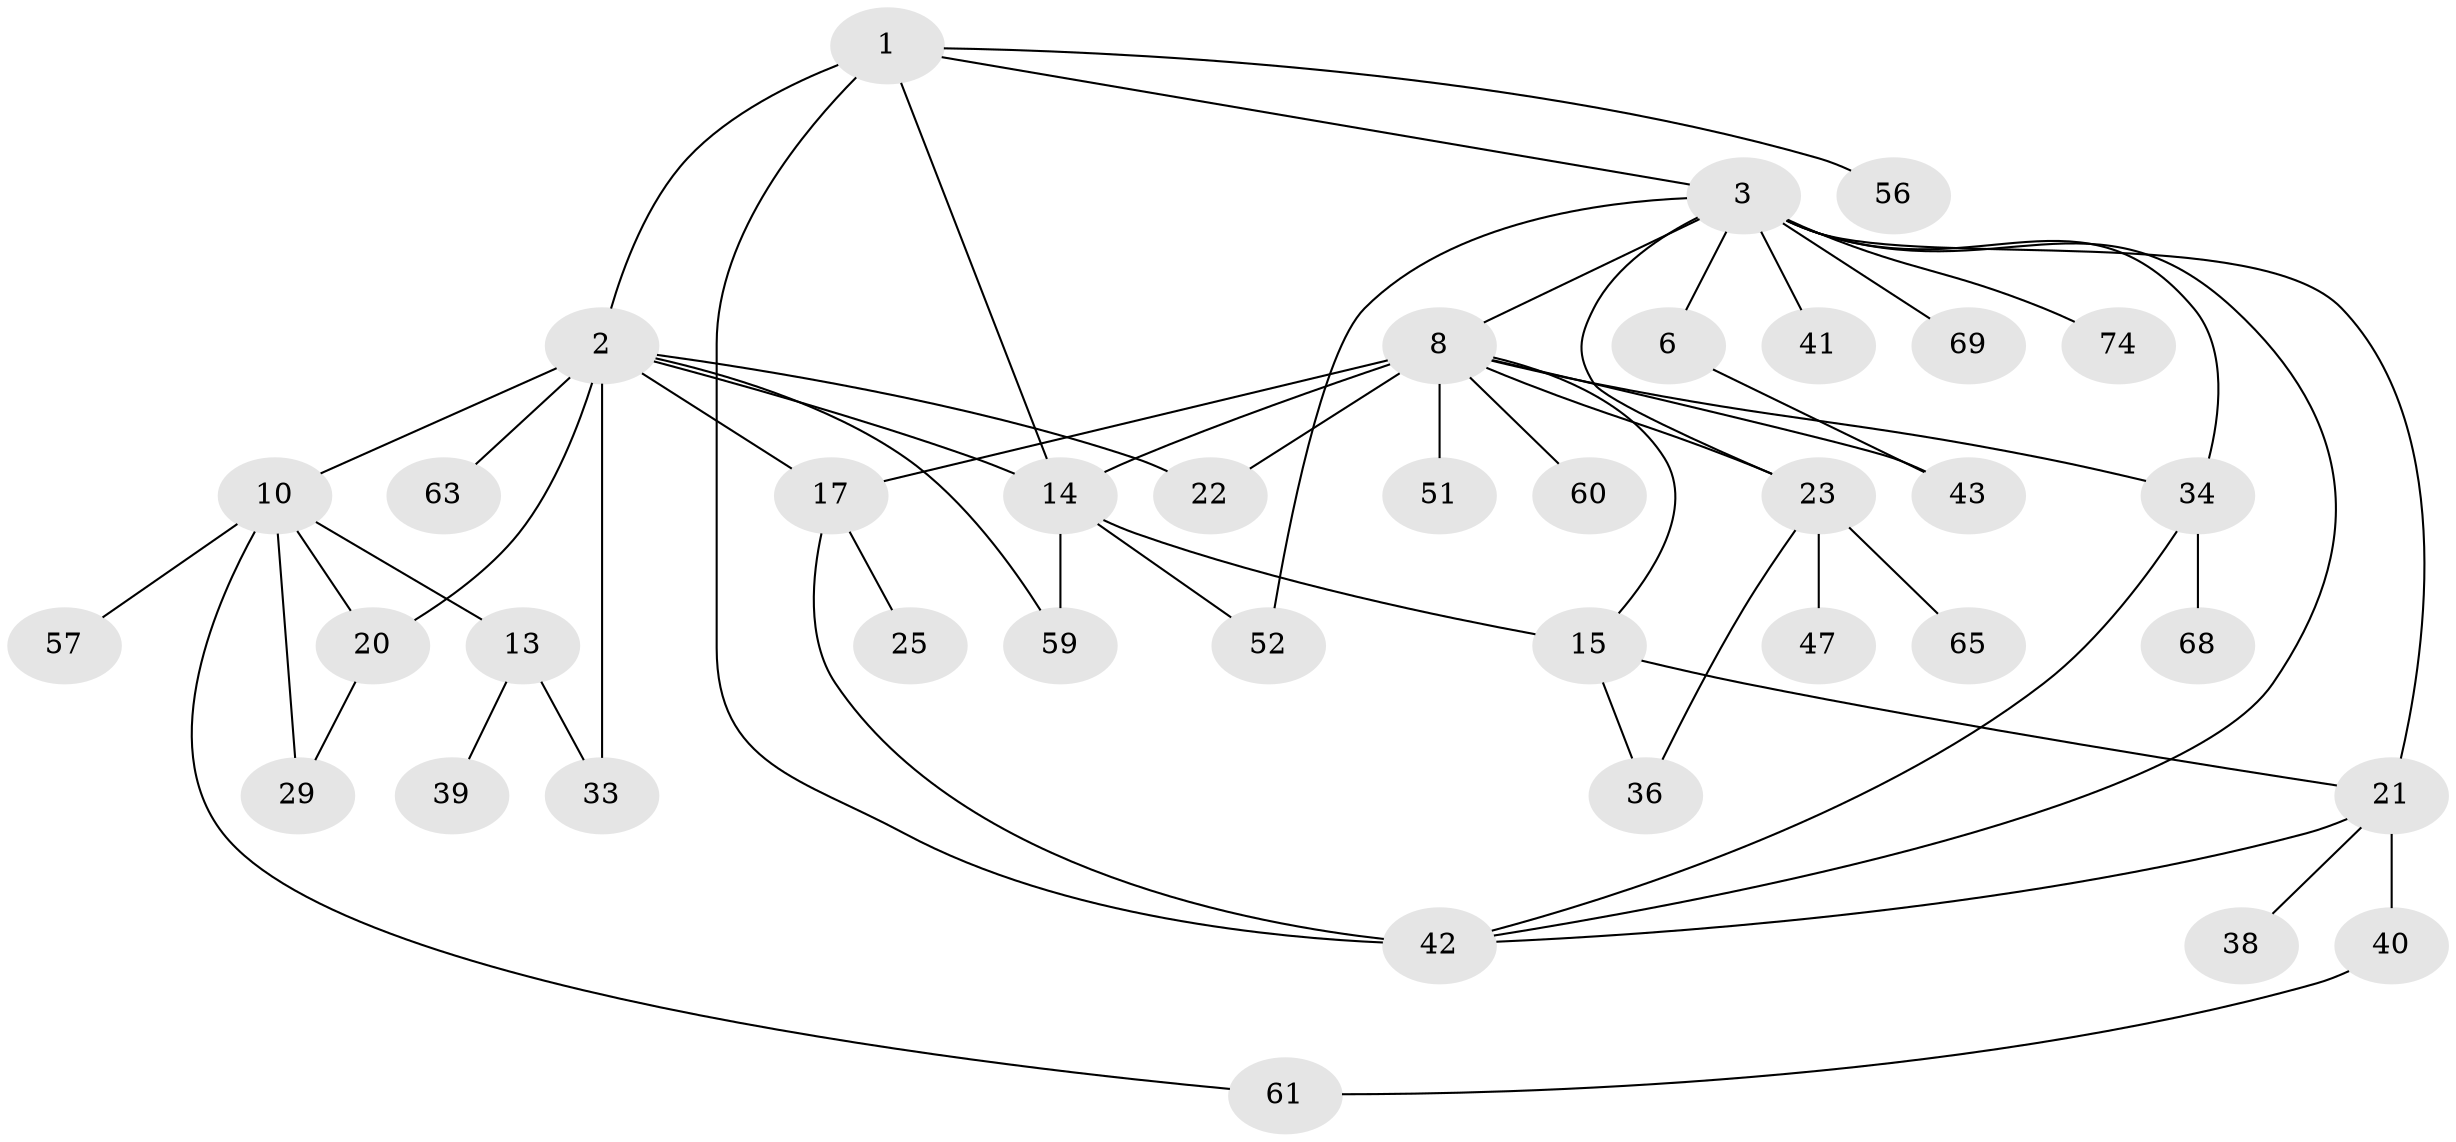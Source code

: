 // original degree distribution, {4: 0.15789473684210525, 7: 0.013157894736842105, 6: 0.013157894736842105, 5: 0.07894736842105263, 2: 0.2631578947368421, 3: 0.18421052631578946, 8: 0.013157894736842105, 1: 0.27631578947368424}
// Generated by graph-tools (version 1.1) at 2025/13/03/09/25 04:13:19]
// undirected, 38 vertices, 57 edges
graph export_dot {
graph [start="1"]
  node [color=gray90,style=filled];
  1 [super="+4"];
  2 [super="+53+9+55"];
  3 [super="+35+5+27"];
  6;
  8 [super="+11+66+50+16"];
  10 [super="+12"];
  13;
  14 [super="+19"];
  15 [super="+44"];
  17 [super="+26"];
  20 [super="+49"];
  21 [super="+31"];
  22 [super="+30+24"];
  23 [super="+28"];
  25;
  29;
  33 [super="+45"];
  34;
  36;
  38;
  39;
  40;
  41;
  42 [super="+48"];
  43 [super="+73"];
  47;
  51 [super="+76"];
  52 [super="+62"];
  56;
  57;
  59 [super="+72+70"];
  60 [super="+75"];
  61;
  63;
  65;
  68;
  69;
  74;
  1 -- 2;
  1 -- 3;
  1 -- 56;
  1 -- 42 [weight=2];
  1 -- 14;
  2 -- 10;
  2 -- 59;
  2 -- 63;
  2 -- 22;
  2 -- 33;
  2 -- 20;
  2 -- 17;
  2 -- 14;
  3 -- 8 [weight=2];
  3 -- 21;
  3 -- 42;
  3 -- 34 [weight=2];
  3 -- 69;
  3 -- 6;
  3 -- 41;
  3 -- 74;
  3 -- 23;
  3 -- 52;
  6 -- 43;
  8 -- 14 [weight=3];
  8 -- 17;
  8 -- 60;
  8 -- 51;
  8 -- 23;
  8 -- 43;
  8 -- 15;
  8 -- 34;
  8 -- 22;
  10 -- 13;
  10 -- 57;
  10 -- 29;
  10 -- 20;
  10 -- 61;
  13 -- 33;
  13 -- 39;
  14 -- 52;
  14 -- 59;
  14 -- 15;
  15 -- 21;
  15 -- 36;
  17 -- 25;
  17 -- 42;
  20 -- 29;
  21 -- 42;
  21 -- 40;
  21 -- 38;
  23 -- 36;
  23 -- 65;
  23 -- 47;
  34 -- 68;
  34 -- 42;
  40 -- 61;
}
